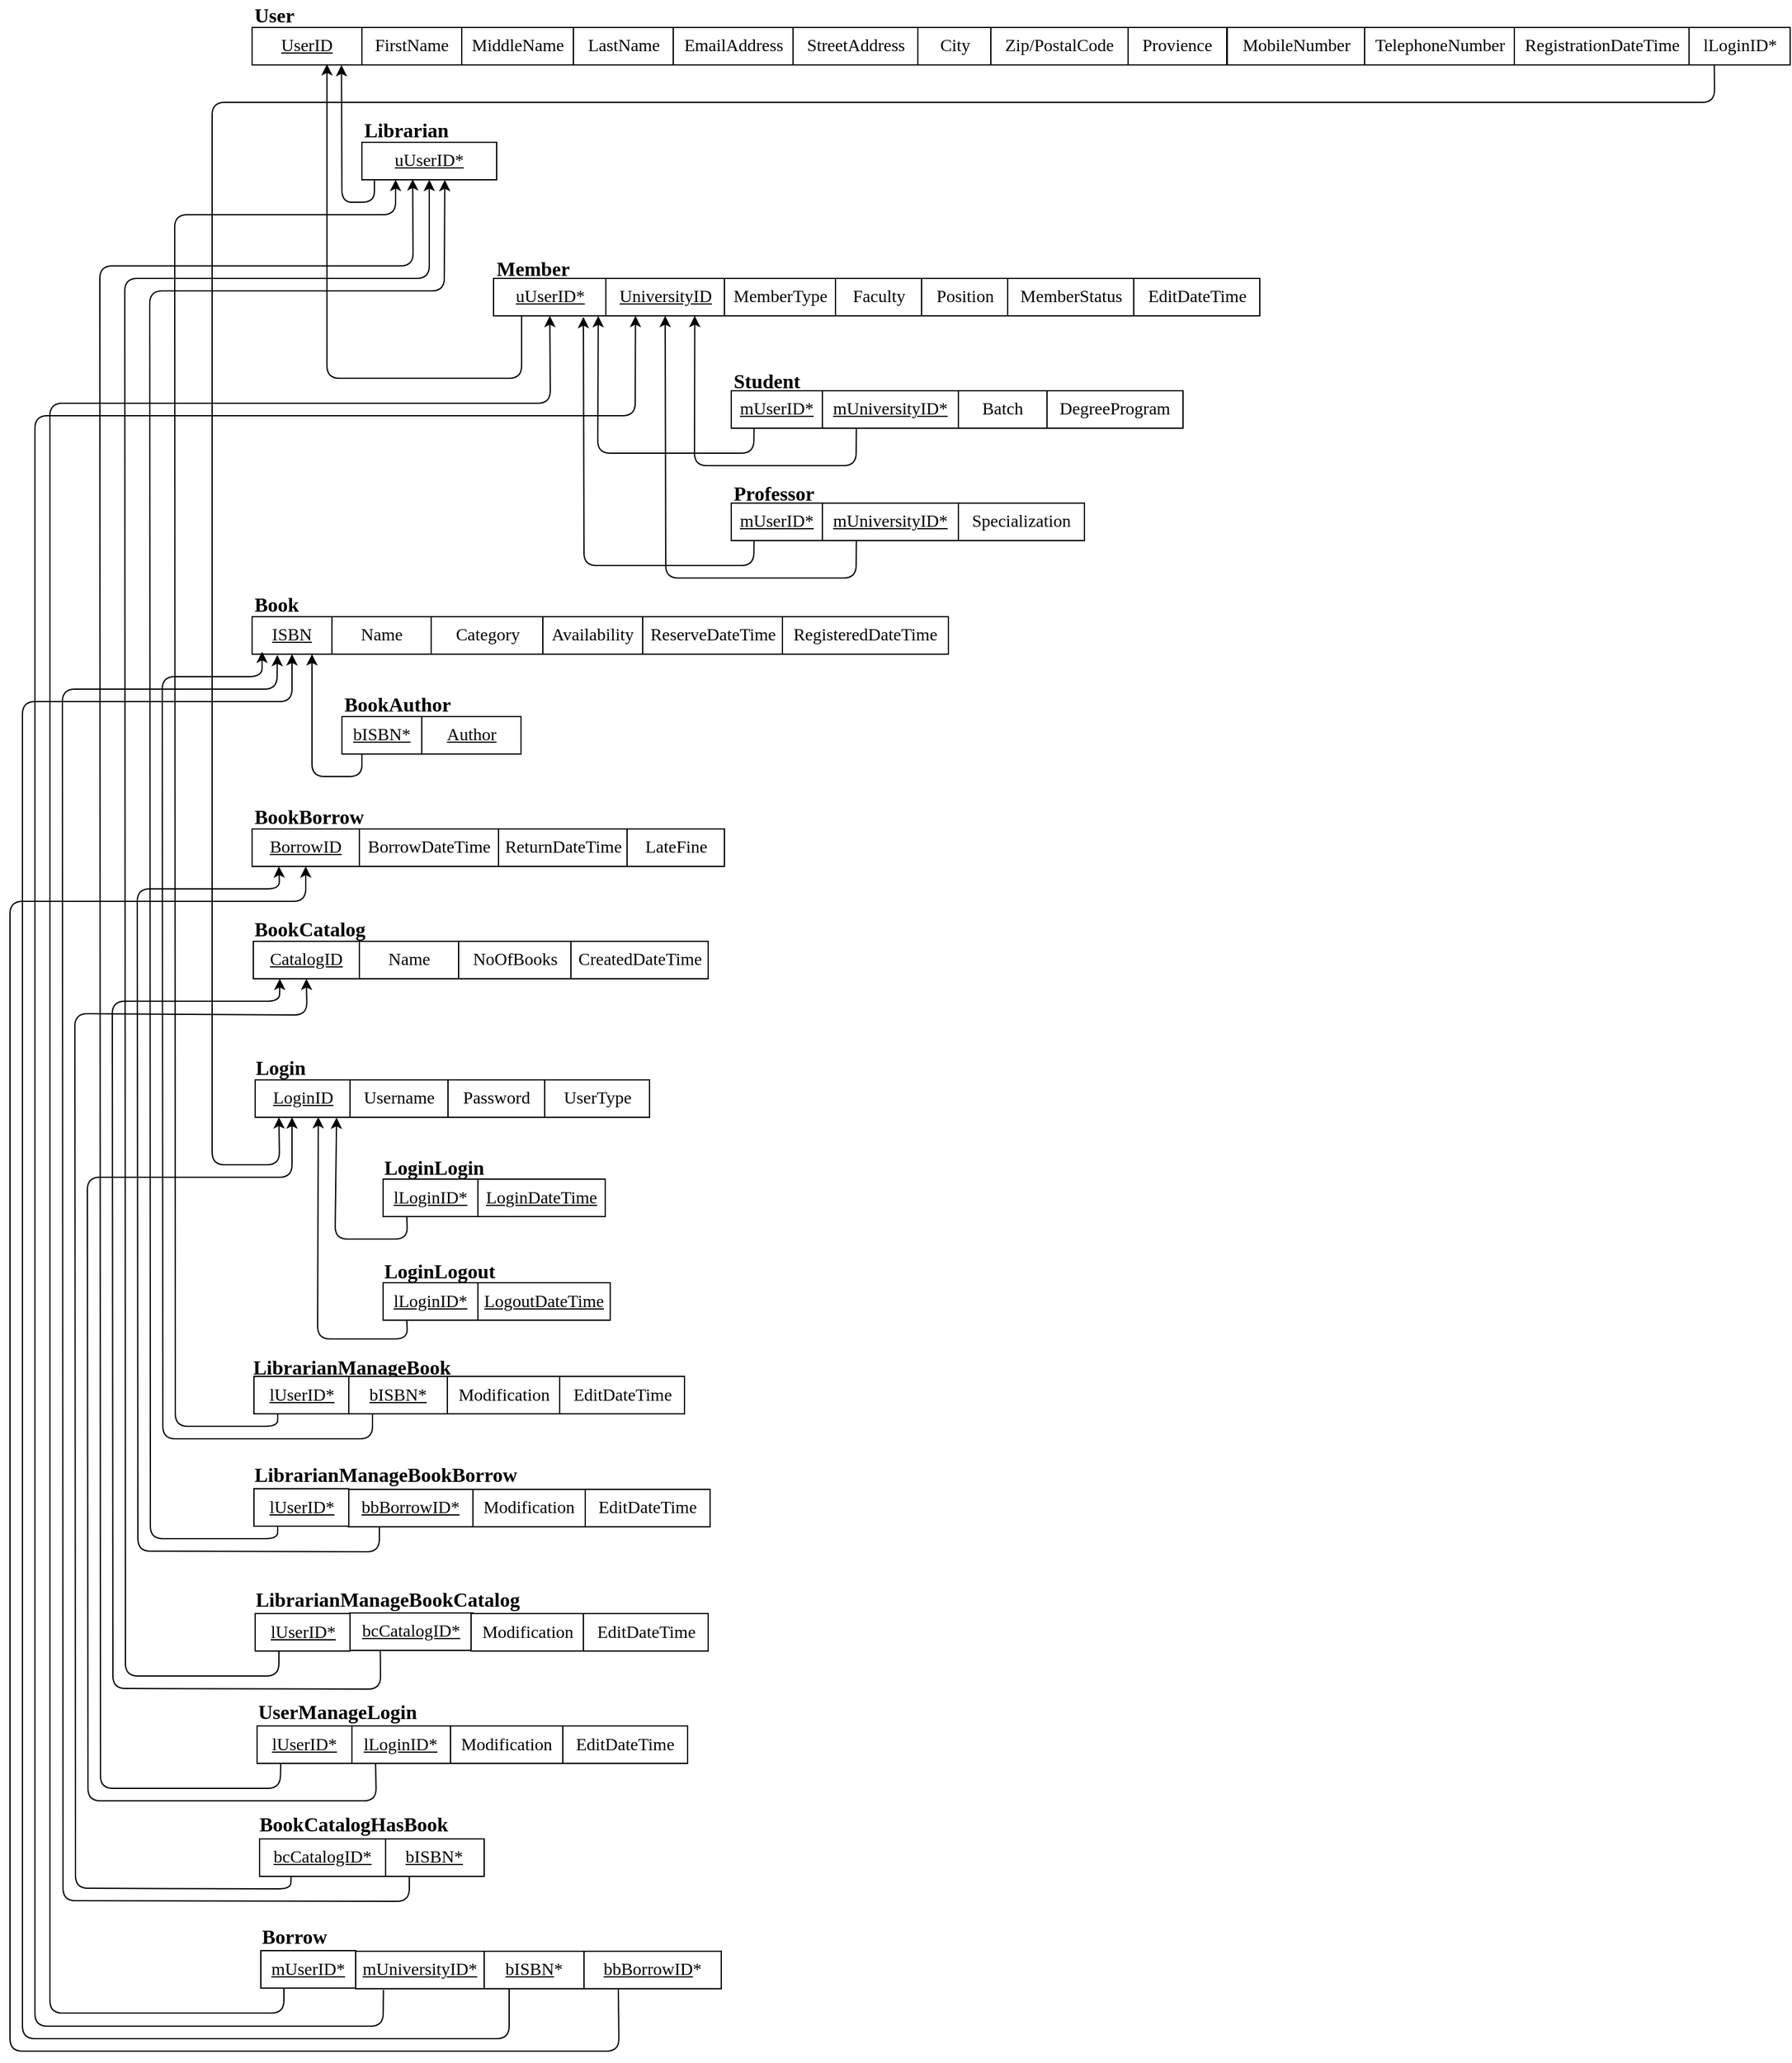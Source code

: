 <mxfile version="12.2.2" type="device" pages="1"><diagram id="SJPYlTRgL_fRr1sSaaFf" name="Page-1"><mxGraphModel dx="805" dy="462" grid="1" gridSize="10" guides="1" tooltips="1" connect="1" arrows="1" fold="1" page="1" pageScale="1" pageWidth="1500" pageHeight="1689" math="0" shadow="0"><root><mxCell id="0"/><mxCell id="1" parent="0"/><mxCell id="bHV69W7bN7Klbik5Nrds-2" value="&lt;font face=&quot;Times New Roman&quot;&gt;User&lt;/font&gt;" style="text;html=1;resizable=0;points=[];autosize=1;align=left;verticalAlign=top;spacingTop=-4;fontSize=16;fontStyle=1" parent="1" vertex="1"><mxGeometry x="224" y="27" width="50" height="20" as="geometry"/></mxCell><mxCell id="bHV69W7bN7Klbik5Nrds-3" value="FirstName" style="rounded=0;whiteSpace=wrap;html=1;fontSize=14;fontFamily=Times New Roman;" parent="1" vertex="1"><mxGeometry x="312" y="49" width="80" height="30" as="geometry"/></mxCell><mxCell id="bHV69W7bN7Klbik5Nrds-4" value="MiddleName" style="rounded=0;whiteSpace=wrap;html=1;fontSize=14;fontFamily=Times New Roman;" parent="1" vertex="1"><mxGeometry x="392" y="49" width="90" height="30" as="geometry"/></mxCell><mxCell id="bHV69W7bN7Klbik5Nrds-5" value="LastName" style="rounded=0;whiteSpace=wrap;html=1;fontSize=14;fontFamily=Times New Roman;" parent="1" vertex="1"><mxGeometry x="481.5" y="49" width="80" height="30" as="geometry"/></mxCell><mxCell id="bHV69W7bN7Klbik5Nrds-6" value="EmailAddress" style="rounded=0;whiteSpace=wrap;html=1;fontSize=14;fontFamily=Times New Roman;" parent="1" vertex="1"><mxGeometry x="561.5" y="49" width="96" height="30" as="geometry"/></mxCell><mxCell id="bHV69W7bN7Klbik5Nrds-7" value="MobileNumber" style="rounded=0;whiteSpace=wrap;html=1;fontSize=14;fontFamily=Times New Roman;" parent="1" vertex="1"><mxGeometry x="1005.5" y="49" width="110" height="30" as="geometry"/></mxCell><mxCell id="bHV69W7bN7Klbik5Nrds-8" value="UserID" style="rounded=0;whiteSpace=wrap;html=1;fontSize=14;fontFamily=Times New Roman;fontStyle=4" parent="1" vertex="1"><mxGeometry x="224" y="49" width="88" height="30" as="geometry"/></mxCell><mxCell id="bHV69W7bN7Klbik5Nrds-13" value="TelephoneNumber" style="rounded=0;whiteSpace=wrap;html=1;fontSize=14;fontFamily=Times New Roman;" parent="1" vertex="1"><mxGeometry x="1115.5" y="49" width="120" height="30" as="geometry"/></mxCell><mxCell id="bHV69W7bN7Klbik5Nrds-14" value="StreetAddress" style="rounded=0;whiteSpace=wrap;html=1;fontSize=14;fontFamily=Times New Roman;" parent="1" vertex="1"><mxGeometry x="657.5" y="49" width="100" height="30" as="geometry"/></mxCell><mxCell id="bHV69W7bN7Klbik5Nrds-15" value="City" style="rounded=0;whiteSpace=wrap;html=1;fontSize=14;fontFamily=Times New Roman;" parent="1" vertex="1"><mxGeometry x="757.5" y="49" width="59" height="30" as="geometry"/></mxCell><mxCell id="bHV69W7bN7Klbik5Nrds-16" value="Provience" style="rounded=0;whiteSpace=wrap;html=1;fontSize=14;fontFamily=Times New Roman;" parent="1" vertex="1"><mxGeometry x="926" y="49" width="79" height="30" as="geometry"/></mxCell><mxCell id="bHV69W7bN7Klbik5Nrds-17" value="Zip/PostalCode" style="rounded=0;whiteSpace=wrap;html=1;fontSize=14;fontFamily=Times New Roman;" parent="1" vertex="1"><mxGeometry x="816" y="49" width="110" height="30" as="geometry"/></mxCell><mxCell id="bHV69W7bN7Klbik5Nrds-18" value="RegistrationDateTime" style="rounded=0;whiteSpace=wrap;html=1;fontSize=14;fontFamily=Times New Roman;" parent="1" vertex="1"><mxGeometry x="1235.5" y="49" width="140" height="30" as="geometry"/></mxCell><mxCell id="bHV69W7bN7Klbik5Nrds-19" value="&lt;font face=&quot;Times New Roman&quot;&gt;Librarian&lt;/font&gt;" style="text;html=1;resizable=0;points=[];autosize=1;align=left;verticalAlign=top;spacingTop=-4;fontSize=16;fontStyle=1" parent="1" vertex="1"><mxGeometry x="312" y="119" width="70" height="20" as="geometry"/></mxCell><mxCell id="bHV69W7bN7Klbik5Nrds-22" value="uUserID*" style="rounded=0;whiteSpace=wrap;html=1;fontSize=14;fontFamily=Times New Roman;fontStyle=4" parent="1" vertex="1"><mxGeometry x="312" y="141" width="108" height="30" as="geometry"/></mxCell><mxCell id="bHV69W7bN7Klbik5Nrds-23" value="&lt;font face=&quot;Times New Roman&quot;&gt;Member&lt;/font&gt;" style="text;html=1;resizable=0;points=[];autosize=1;align=left;verticalAlign=top;spacingTop=-4;fontSize=16;fontStyle=1" parent="1" vertex="1"><mxGeometry x="417.5" y="230" width="70" height="20" as="geometry"/></mxCell><mxCell id="bHV69W7bN7Klbik5Nrds-24" value="UniversityID" style="rounded=0;whiteSpace=wrap;html=1;fontSize=14;fontFamily=Times New Roman;fontStyle=4" parent="1" vertex="1"><mxGeometry x="507.5" y="250" width="95" height="30" as="geometry"/></mxCell><mxCell id="bHV69W7bN7Klbik5Nrds-25" value="Faculty" style="rounded=0;whiteSpace=wrap;html=1;fontSize=14;fontFamily=Times New Roman;" parent="1" vertex="1"><mxGeometry x="691.5" y="250" width="69" height="30" as="geometry"/></mxCell><mxCell id="bHV69W7bN7Klbik5Nrds-26" value="MemberType" style="rounded=0;whiteSpace=wrap;html=1;fontSize=14;fontFamily=Times New Roman;" parent="1" vertex="1"><mxGeometry x="602.5" y="250" width="89" height="30" as="geometry"/></mxCell><mxCell id="bHV69W7bN7Klbik5Nrds-27" value="Position" style="rounded=0;whiteSpace=wrap;html=1;fontSize=14;fontFamily=Times New Roman;" parent="1" vertex="1"><mxGeometry x="760.5" y="250" width="69" height="30" as="geometry"/></mxCell><mxCell id="bHV69W7bN7Klbik5Nrds-28" value="MemberStatus" style="rounded=0;whiteSpace=wrap;html=1;fontSize=14;fontFamily=Times New Roman;" parent="1" vertex="1"><mxGeometry x="829.5" y="250" width="101" height="30" as="geometry"/></mxCell><mxCell id="bHV69W7bN7Klbik5Nrds-29" value="EditDateTime" style="rounded=0;whiteSpace=wrap;html=1;fontSize=14;fontFamily=Times New Roman;" parent="1" vertex="1"><mxGeometry x="930.5" y="250" width="101" height="30" as="geometry"/></mxCell><mxCell id="bHV69W7bN7Klbik5Nrds-30" value="uUserID*" style="rounded=0;whiteSpace=wrap;html=1;fontSize=14;fontFamily=Times New Roman;fontStyle=4" parent="1" vertex="1"><mxGeometry x="417.5" y="250" width="90" height="30" as="geometry"/></mxCell><mxCell id="bHV69W7bN7Klbik5Nrds-32" value="&lt;font face=&quot;Times New Roman&quot;&gt;Student&lt;/font&gt;" style="text;html=1;resizable=0;points=[];autosize=1;align=left;verticalAlign=top;spacingTop=-4;fontSize=16;fontStyle=1" parent="1" vertex="1"><mxGeometry x="607.5" y="320" width="60" height="20" as="geometry"/></mxCell><mxCell id="bHV69W7bN7Klbik5Nrds-33" value="mUniversityID*" style="rounded=0;whiteSpace=wrap;html=1;fontSize=14;fontFamily=Times New Roman;fontStyle=4" parent="1" vertex="1"><mxGeometry x="681" y="340" width="109" height="30" as="geometry"/></mxCell><mxCell id="bHV69W7bN7Klbik5Nrds-34" value="DegreeProgram" style="rounded=0;whiteSpace=wrap;html=1;fontSize=14;fontFamily=Times New Roman;" parent="1" vertex="1"><mxGeometry x="861" y="340" width="109" height="30" as="geometry"/></mxCell><mxCell id="bHV69W7bN7Klbik5Nrds-35" value="Batch" style="rounded=0;whiteSpace=wrap;html=1;fontSize=14;fontFamily=Times New Roman;" parent="1" vertex="1"><mxGeometry x="790" y="340" width="71" height="30" as="geometry"/></mxCell><mxCell id="bHV69W7bN7Klbik5Nrds-36" value="mUserID*" style="rounded=0;whiteSpace=wrap;html=1;fontSize=14;fontFamily=Times New Roman;fontStyle=4" parent="1" vertex="1"><mxGeometry x="608" y="340" width="73" height="30" as="geometry"/></mxCell><mxCell id="bHV69W7bN7Klbik5Nrds-39" value="&lt;font face=&quot;Times New Roman&quot;&gt;Professor&lt;/font&gt;" style="text;html=1;resizable=0;points=[];autosize=1;align=left;verticalAlign=top;spacingTop=-4;fontSize=16;fontStyle=1" parent="1" vertex="1"><mxGeometry x="607.5" y="410" width="80" height="20" as="geometry"/></mxCell><mxCell id="bHV69W7bN7Klbik5Nrds-40" value="mUniversityID*" style="rounded=0;whiteSpace=wrap;html=1;fontSize=14;fontFamily=Times New Roman;fontStyle=4" parent="1" vertex="1"><mxGeometry x="681" y="430" width="109" height="30" as="geometry"/></mxCell><mxCell id="bHV69W7bN7Klbik5Nrds-42" value="Specialization" style="rounded=0;whiteSpace=wrap;html=1;fontSize=14;fontFamily=Times New Roman;" parent="1" vertex="1"><mxGeometry x="790" y="430" width="101" height="30" as="geometry"/></mxCell><mxCell id="bHV69W7bN7Klbik5Nrds-43" value="mUserID*" style="rounded=0;whiteSpace=wrap;html=1;fontSize=14;fontFamily=Times New Roman;fontStyle=4" parent="1" vertex="1"><mxGeometry x="608" y="430" width="73" height="30" as="geometry"/></mxCell><mxCell id="bHV69W7bN7Klbik5Nrds-45" value="" style="endArrow=classic;html=1;entryX=0.814;entryY=1.004;entryDx=0;entryDy=0;entryPerimeter=0;exitX=0.093;exitY=1.022;exitDx=0;exitDy=0;exitPerimeter=0;" parent="1" source="bHV69W7bN7Klbik5Nrds-22" target="bHV69W7bN7Klbik5Nrds-8" edge="1"><mxGeometry width="50" height="50" relative="1" as="geometry"><mxPoint x="152" y="259" as="sourcePoint"/><mxPoint x="202" y="209" as="targetPoint"/><Array as="points"><mxPoint x="322" y="189"/><mxPoint x="296" y="189"/></Array></mxGeometry></mxCell><mxCell id="bHV69W7bN7Klbik5Nrds-46" value="" style="endArrow=classic;html=1;entryX=0.682;entryY=0.981;entryDx=0;entryDy=0;entryPerimeter=0;exitX=0.25;exitY=1;exitDx=0;exitDy=0;" parent="1" source="bHV69W7bN7Klbik5Nrds-30" target="bHV69W7bN7Klbik5Nrds-8" edge="1"><mxGeometry width="50" height="50" relative="1" as="geometry"><mxPoint x="338.0" y="181" as="sourcePoint"/><mxPoint x="286.096" y="89.12" as="targetPoint"/><Array as="points"><mxPoint x="440" y="330"/><mxPoint x="284" y="330"/></Array></mxGeometry></mxCell><mxCell id="bHV69W7bN7Klbik5Nrds-47" value="" style="endArrow=classic;html=1;exitX=0.25;exitY=1;exitDx=0;exitDy=0;entryX=0.932;entryY=1.005;entryDx=0;entryDy=0;entryPerimeter=0;" parent="1" source="bHV69W7bN7Klbik5Nrds-36" target="bHV69W7bN7Klbik5Nrds-30" edge="1"><mxGeometry width="50" height="50" relative="1" as="geometry"><mxPoint x="443.5" y="290" as="sourcePoint"/><mxPoint x="507.5" y="300" as="targetPoint"/><Array as="points"><mxPoint x="626" y="390"/><mxPoint x="501" y="390"/></Array></mxGeometry></mxCell><mxCell id="bHV69W7bN7Klbik5Nrds-48" value="" style="endArrow=classic;html=1;entryX=0.8;entryY=1.028;entryDx=0;entryDy=0;exitX=0.25;exitY=1;exitDx=0;exitDy=0;entryPerimeter=0;" parent="1" source="bHV69W7bN7Klbik5Nrds-43" target="bHV69W7bN7Klbik5Nrds-30" edge="1"><mxGeometry width="50" height="50" relative="1" as="geometry"><mxPoint x="507.5" y="390" as="sourcePoint"/><mxPoint x="366.828" y="119.49" as="targetPoint"/><Array as="points"><mxPoint x="626" y="480"/><mxPoint x="490" y="480"/></Array></mxGeometry></mxCell><mxCell id="bHV69W7bN7Klbik5Nrds-49" value="" style="endArrow=classic;html=1;entryX=0.75;entryY=1;entryDx=0;entryDy=0;exitX=0.25;exitY=1;exitDx=0;exitDy=0;" parent="1" source="bHV69W7bN7Klbik5Nrds-33" target="bHV69W7bN7Klbik5Nrds-24" edge="1"><mxGeometry width="50" height="50" relative="1" as="geometry"><mxPoint x="589.5" y="367" as="sourcePoint"/><mxPoint x="537.596" y="275.12" as="targetPoint"/><Array as="points"><mxPoint x="708" y="400"/><mxPoint x="578.5" y="400"/></Array></mxGeometry></mxCell><mxCell id="bHV69W7bN7Klbik5Nrds-51" value="" style="endArrow=classic;html=1;exitX=0.25;exitY=1;exitDx=0;exitDy=0;" parent="1" source="bHV69W7bN7Klbik5Nrds-40" target="bHV69W7bN7Klbik5Nrds-24" edge="1"><mxGeometry width="50" height="50" relative="1" as="geometry"><mxPoint x="705.25" y="380" as="sourcePoint"/><mxPoint x="562.75" y="290" as="targetPoint"/><Array as="points"><mxPoint x="708" y="490"/><mxPoint x="555.5" y="490"/></Array></mxGeometry></mxCell><mxCell id="bHV69W7bN7Klbik5Nrds-52" value="&lt;font face=&quot;Times New Roman&quot;&gt;Book&lt;/font&gt;" style="text;html=1;resizable=0;points=[];autosize=1;align=left;verticalAlign=top;spacingTop=-4;fontSize=16;fontStyle=1" parent="1" vertex="1"><mxGeometry x="224" y="499" width="50" height="20" as="geometry"/></mxCell><mxCell id="bHV69W7bN7Klbik5Nrds-53" value="Name" style="rounded=0;whiteSpace=wrap;html=1;fontSize=14;fontFamily=Times New Roman;" parent="1" vertex="1"><mxGeometry x="287.5" y="521" width="80" height="30" as="geometry"/></mxCell><mxCell id="bHV69W7bN7Klbik5Nrds-54" value="Category" style="rounded=0;whiteSpace=wrap;html=1;fontSize=14;fontFamily=Times New Roman;" parent="1" vertex="1"><mxGeometry x="367.5" y="521" width="90" height="30" as="geometry"/></mxCell><mxCell id="bHV69W7bN7Klbik5Nrds-55" value="Availability" style="rounded=0;whiteSpace=wrap;html=1;fontSize=14;fontFamily=Times New Roman;" parent="1" vertex="1"><mxGeometry x="457" y="521" width="80" height="30" as="geometry"/></mxCell><mxCell id="bHV69W7bN7Klbik5Nrds-56" value="ReserveDateTime" style="rounded=0;whiteSpace=wrap;html=1;fontSize=14;fontFamily=Times New Roman;" parent="1" vertex="1"><mxGeometry x="537" y="521" width="113" height="30" as="geometry"/></mxCell><mxCell id="bHV69W7bN7Klbik5Nrds-57" value="ISBN" style="rounded=0;whiteSpace=wrap;html=1;fontSize=14;fontFamily=Times New Roman;fontStyle=4" parent="1" vertex="1"><mxGeometry x="224" y="521" width="64" height="30" as="geometry"/></mxCell><mxCell id="bHV69W7bN7Klbik5Nrds-58" value="RegisteredDateTime" style="rounded=0;whiteSpace=wrap;html=1;fontSize=14;fontFamily=Times New Roman;" parent="1" vertex="1"><mxGeometry x="649" y="521" width="133" height="30" as="geometry"/></mxCell><mxCell id="bHV69W7bN7Klbik5Nrds-59" value="&lt;font face=&quot;Times New Roman&quot;&gt;BookAuthor&lt;/font&gt;" style="text;html=1;resizable=0;points=[];autosize=1;align=left;verticalAlign=top;spacingTop=-4;fontSize=16;fontStyle=1" parent="1" vertex="1"><mxGeometry x="296" y="579" width="100" height="20" as="geometry"/></mxCell><mxCell id="bHV69W7bN7Klbik5Nrds-60" value="&lt;u&gt;Author&lt;/u&gt;" style="rounded=0;whiteSpace=wrap;html=1;fontSize=14;fontFamily=Times New Roman;" parent="1" vertex="1"><mxGeometry x="359.5" y="601" width="80" height="30" as="geometry"/></mxCell><mxCell id="bHV69W7bN7Klbik5Nrds-61" value="bISBN*" style="rounded=0;whiteSpace=wrap;html=1;fontSize=14;fontFamily=Times New Roman;fontStyle=4" parent="1" vertex="1"><mxGeometry x="296" y="601" width="64" height="30" as="geometry"/></mxCell><mxCell id="bHV69W7bN7Klbik5Nrds-62" value="" style="endArrow=classic;html=1;entryX=0.75;entryY=1;entryDx=0;entryDy=0;exitX=0.25;exitY=1;exitDx=0;exitDy=0;" parent="1" source="bHV69W7bN7Klbik5Nrds-61" target="bHV69W7bN7Klbik5Nrds-57" edge="1"><mxGeometry width="50" height="50" relative="1" as="geometry"><mxPoint x="567.75" y="439" as="sourcePoint"/><mxPoint x="401.5" y="259.0" as="targetPoint"/><Array as="points"><mxPoint x="312" y="649"/><mxPoint x="272" y="649"/></Array></mxGeometry></mxCell><mxCell id="Y3E1s8Jyo-hEr1M96dVR-1" value="&lt;font face=&quot;Times New Roman&quot;&gt;BookBorrow&lt;/font&gt;" style="text;html=1;resizable=0;points=[];autosize=1;align=left;verticalAlign=top;spacingTop=-4;fontSize=16;fontStyle=1" parent="1" vertex="1"><mxGeometry x="224" y="669" width="100" height="20" as="geometry"/></mxCell><mxCell id="Y3E1s8Jyo-hEr1M96dVR-2" value="BorrowDateTime" style="rounded=0;whiteSpace=wrap;html=1;fontSize=14;fontFamily=Times New Roman;" parent="1" vertex="1"><mxGeometry x="309.5" y="691" width="112" height="30" as="geometry"/></mxCell><mxCell id="Y3E1s8Jyo-hEr1M96dVR-3" value="ReturnDateTime" style="rounded=0;whiteSpace=wrap;html=1;fontSize=14;fontFamily=Times New Roman;" parent="1" vertex="1"><mxGeometry x="421.5" y="691" width="103" height="30" as="geometry"/></mxCell><mxCell id="Y3E1s8Jyo-hEr1M96dVR-4" value="BorrowID" style="rounded=0;whiteSpace=wrap;html=1;fontSize=14;fontFamily=Times New Roman;fontStyle=4" parent="1" vertex="1"><mxGeometry x="224" y="691" width="86" height="30" as="geometry"/></mxCell><mxCell id="Y3E1s8Jyo-hEr1M96dVR-5" value="LateFine" style="rounded=0;whiteSpace=wrap;html=1;fontSize=14;fontFamily=Times New Roman;" parent="1" vertex="1"><mxGeometry x="524.5" y="691" width="78" height="30" as="geometry"/></mxCell><mxCell id="Y3E1s8Jyo-hEr1M96dVR-6" value="&lt;font face=&quot;Times New Roman&quot;&gt;BookCatalog&lt;/font&gt;" style="text;html=1;resizable=0;points=[];autosize=1;align=left;verticalAlign=top;spacingTop=-4;fontSize=16;fontStyle=1" parent="1" vertex="1"><mxGeometry x="224" y="759" width="100" height="20" as="geometry"/></mxCell><mxCell id="Y3E1s8Jyo-hEr1M96dVR-7" value="Name" style="rounded=0;whiteSpace=wrap;html=1;fontSize=14;fontFamily=Times New Roman;" parent="1" vertex="1"><mxGeometry x="309.5" y="781" width="80" height="30" as="geometry"/></mxCell><mxCell id="Y3E1s8Jyo-hEr1M96dVR-8" value="NoOfBooks" style="rounded=0;whiteSpace=wrap;html=1;fontSize=14;fontFamily=Times New Roman;" parent="1" vertex="1"><mxGeometry x="389.5" y="781" width="90" height="30" as="geometry"/></mxCell><mxCell id="Y3E1s8Jyo-hEr1M96dVR-9" value="CatalogID" style="rounded=0;whiteSpace=wrap;html=1;fontSize=14;fontFamily=Times New Roman;fontStyle=4" parent="1" vertex="1"><mxGeometry x="225" y="781" width="85" height="30" as="geometry"/></mxCell><mxCell id="Y3E1s8Jyo-hEr1M96dVR-11" value="CreatedDateTime" style="rounded=0;whiteSpace=wrap;html=1;fontSize=14;fontFamily=Times New Roman;" parent="1" vertex="1"><mxGeometry x="479.5" y="781" width="110" height="30" as="geometry"/></mxCell><mxCell id="Y3E1s8Jyo-hEr1M96dVR-12" value="&lt;font face=&quot;Times New Roman&quot;&gt;Login&lt;/font&gt;" style="text;html=1;resizable=0;points=[];autosize=1;align=left;verticalAlign=top;spacingTop=-4;fontSize=16;fontStyle=1" parent="1" vertex="1"><mxGeometry x="225" y="870" width="50" height="20" as="geometry"/></mxCell><mxCell id="Y3E1s8Jyo-hEr1M96dVR-13" value="Username" style="rounded=0;whiteSpace=wrap;html=1;fontSize=14;fontFamily=Times New Roman;" parent="1" vertex="1"><mxGeometry x="301.5" y="892" width="80" height="30" as="geometry"/></mxCell><mxCell id="Y3E1s8Jyo-hEr1M96dVR-14" value="Password" style="rounded=0;whiteSpace=wrap;html=1;fontSize=14;fontFamily=Times New Roman;" parent="1" vertex="1"><mxGeometry x="381" y="892" width="78" height="30" as="geometry"/></mxCell><mxCell id="Y3E1s8Jyo-hEr1M96dVR-15" value="LoginID" style="rounded=0;whiteSpace=wrap;html=1;fontSize=14;fontFamily=Times New Roman;fontStyle=4" parent="1" vertex="1"><mxGeometry x="226.5" y="892" width="76" height="30" as="geometry"/></mxCell><mxCell id="Y3E1s8Jyo-hEr1M96dVR-16" value="UserType" style="rounded=0;whiteSpace=wrap;html=1;fontSize=14;fontFamily=Times New Roman;" parent="1" vertex="1"><mxGeometry x="458.5" y="892" width="84" height="30" as="geometry"/></mxCell><mxCell id="Y3E1s8Jyo-hEr1M96dVR-18" value="lLoginID*" style="rounded=0;whiteSpace=wrap;html=1;fontSize=14;fontFamily=Times New Roman;" parent="1" vertex="1"><mxGeometry x="1375.5" y="49" width="81" height="30" as="geometry"/></mxCell><mxCell id="Y3E1s8Jyo-hEr1M96dVR-19" value="" style="endArrow=classic;html=1;exitX=0.25;exitY=1;exitDx=0;exitDy=0;entryX=0.25;entryY=1;entryDx=0;entryDy=0;" parent="1" source="Y3E1s8Jyo-hEr1M96dVR-18" target="Y3E1s8Jyo-hEr1M96dVR-15" edge="1"><mxGeometry width="50" height="50" relative="1" as="geometry"><mxPoint x="1212" y="219" as="sourcePoint"/><mxPoint x="1262" y="169" as="targetPoint"/><Array as="points"><mxPoint x="1396" y="109"/><mxPoint x="192" y="109"/><mxPoint x="192" y="960"/><mxPoint x="246" y="960"/></Array></mxGeometry></mxCell><mxCell id="Y3E1s8Jyo-hEr1M96dVR-20" value="&lt;font face=&quot;Times New Roman&quot;&gt;LibrarianManageBook&lt;/font&gt;" style="text;html=1;resizable=0;points=[];autosize=1;align=left;verticalAlign=top;spacingTop=-4;fontSize=16;fontStyle=1" parent="1" vertex="1"><mxGeometry x="223" y="1109.5" width="160" height="20" as="geometry"/></mxCell><mxCell id="Y3E1s8Jyo-hEr1M96dVR-21" value="&lt;u&gt;bISBN*&lt;/u&gt;" style="rounded=0;whiteSpace=wrap;html=1;fontSize=14;fontFamily=Times New Roman;" parent="1" vertex="1"><mxGeometry x="300.5" y="1129.5" width="80" height="30" as="geometry"/></mxCell><mxCell id="Y3E1s8Jyo-hEr1M96dVR-22" value="lUserID*" style="rounded=0;whiteSpace=wrap;html=1;fontSize=14;fontFamily=Times New Roman;fontStyle=4" parent="1" vertex="1"><mxGeometry x="225.5" y="1129.5" width="76" height="30" as="geometry"/></mxCell><mxCell id="Y3E1s8Jyo-hEr1M96dVR-23" value="Modification" style="rounded=0;whiteSpace=wrap;html=1;fontSize=14;fontFamily=Times New Roman;" parent="1" vertex="1"><mxGeometry x="380.5" y="1129.5" width="90" height="30" as="geometry"/></mxCell><mxCell id="Y3E1s8Jyo-hEr1M96dVR-24" value="EditDateTime" style="rounded=0;whiteSpace=wrap;html=1;fontSize=14;fontFamily=Times New Roman;" parent="1" vertex="1"><mxGeometry x="470.5" y="1129.5" width="100" height="30" as="geometry"/></mxCell><mxCell id="Y3E1s8Jyo-hEr1M96dVR-25" value="" style="endArrow=classic;html=1;entryX=0.25;entryY=1;entryDx=0;entryDy=0;exitX=0.25;exitY=1;exitDx=0;exitDy=0;" parent="1" source="Y3E1s8Jyo-hEr1M96dVR-22" target="bHV69W7bN7Klbik5Nrds-22" edge="1"><mxGeometry width="50" height="50" relative="1" as="geometry"><mxPoint x="242" y="991.5" as="sourcePoint"/><mxPoint x="202" y="911.5" as="targetPoint"/><Array as="points"><mxPoint x="244.5" y="1169.5"/><mxPoint x="162.5" y="1169.5"/><mxPoint x="162" y="199"/><mxPoint x="339" y="199"/></Array></mxGeometry></mxCell><mxCell id="Y3E1s8Jyo-hEr1M96dVR-26" value="" style="endArrow=classic;html=1;exitX=0.25;exitY=1;exitDx=0;exitDy=0;entryX=0.125;entryY=0.933;entryDx=0;entryDy=0;entryPerimeter=0;" parent="1" source="Y3E1s8Jyo-hEr1M96dVR-21" target="bHV69W7bN7Klbik5Nrds-57" edge="1"><mxGeometry width="50" height="50" relative="1" as="geometry"><mxPoint x="256" y="1001" as="sourcePoint"/><mxPoint x="232" y="575.857" as="targetPoint"/><Array as="points"><mxPoint x="320.5" y="1179.5"/><mxPoint x="152.5" y="1179.5"/><mxPoint x="152" y="569"/><mxPoint x="232" y="569"/></Array></mxGeometry></mxCell><mxCell id="Y3E1s8Jyo-hEr1M96dVR-27" value="&lt;font face=&quot;Times New Roman&quot;&gt;LibrarianManageBookBorrow&lt;/font&gt;" style="text;html=1;resizable=0;points=[];autosize=1;align=left;verticalAlign=top;spacingTop=-4;fontSize=16;fontStyle=1" parent="1" vertex="1"><mxGeometry x="224" y="1195.5" width="210" height="20" as="geometry"/></mxCell><mxCell id="Y3E1s8Jyo-hEr1M96dVR-28" value="&lt;u&gt;bbBorrowID*&lt;/u&gt;" style="rounded=0;whiteSpace=wrap;html=1;fontSize=14;fontFamily=Times New Roman;" parent="1" vertex="1"><mxGeometry x="301" y="1220" width="100" height="30" as="geometry"/></mxCell><mxCell id="Y3E1s8Jyo-hEr1M96dVR-29" value="lUserID*" style="rounded=0;whiteSpace=wrap;html=1;fontSize=14;fontFamily=Times New Roman;fontStyle=4" parent="1" vertex="1"><mxGeometry x="225.5" y="1219.5" width="76" height="30" as="geometry"/></mxCell><mxCell id="Y3E1s8Jyo-hEr1M96dVR-30" value="Modification" style="rounded=0;whiteSpace=wrap;html=1;fontSize=14;fontFamily=Times New Roman;" parent="1" vertex="1"><mxGeometry x="401" y="1220" width="90" height="30" as="geometry"/></mxCell><mxCell id="Y3E1s8Jyo-hEr1M96dVR-31" value="EditDateTime" style="rounded=0;whiteSpace=wrap;html=1;fontSize=14;fontFamily=Times New Roman;" parent="1" vertex="1"><mxGeometry x="491" y="1220" width="100" height="30" as="geometry"/></mxCell><mxCell id="Y3E1s8Jyo-hEr1M96dVR-32" value="&lt;font face=&quot;Times New Roman&quot;&gt;LibrarianManageBookCatalog&lt;/font&gt;" style="text;html=1;resizable=0;points=[];autosize=1;align=left;verticalAlign=top;spacingTop=-4;fontSize=16;fontStyle=1" parent="1" vertex="1"><mxGeometry x="225" y="1295.5" width="210" height="20" as="geometry"/></mxCell><mxCell id="Y3E1s8Jyo-hEr1M96dVR-33" value="&lt;u&gt;bcCatalogID*&lt;/u&gt;" style="rounded=0;whiteSpace=wrap;html=1;fontSize=14;fontFamily=Times New Roman;" parent="1" vertex="1"><mxGeometry x="302" y="1319" width="99" height="30" as="geometry"/></mxCell><mxCell id="Y3E1s8Jyo-hEr1M96dVR-34" value="lUserID*" style="rounded=0;whiteSpace=wrap;html=1;fontSize=14;fontFamily=Times New Roman;fontStyle=4" parent="1" vertex="1"><mxGeometry x="226.5" y="1319.5" width="76" height="30" as="geometry"/></mxCell><mxCell id="Y3E1s8Jyo-hEr1M96dVR-35" value="Modification" style="rounded=0;whiteSpace=wrap;html=1;fontSize=14;fontFamily=Times New Roman;" parent="1" vertex="1"><mxGeometry x="399.5" y="1319.5" width="90" height="30" as="geometry"/></mxCell><mxCell id="Y3E1s8Jyo-hEr1M96dVR-36" value="EditDateTime" style="rounded=0;whiteSpace=wrap;html=1;fontSize=14;fontFamily=Times New Roman;" parent="1" vertex="1"><mxGeometry x="489.5" y="1319.5" width="100" height="30" as="geometry"/></mxCell><mxCell id="Y3E1s8Jyo-hEr1M96dVR-37" value="" style="endArrow=classic;html=1;exitX=0.25;exitY=1;exitDx=0;exitDy=0;entryX=0.615;entryY=1.005;entryDx=0;entryDy=0;entryPerimeter=0;" parent="1" source="Y3E1s8Jyo-hEr1M96dVR-29" target="bHV69W7bN7Klbik5Nrds-22" edge="1"><mxGeometry width="50" height="50" relative="1" as="geometry"><mxPoint x="192" y="1099" as="sourcePoint"/><mxPoint x="162" y="979" as="targetPoint"/><Array as="points"><mxPoint x="244.5" y="1259.5"/><mxPoint x="142.5" y="1259.5"/><mxPoint x="142" y="260"/><mxPoint x="378" y="260"/></Array></mxGeometry></mxCell><mxCell id="Y3E1s8Jyo-hEr1M96dVR-38" value="" style="endArrow=classic;html=1;exitX=0.25;exitY=1;exitDx=0;exitDy=0;entryX=0.25;entryY=1;entryDx=0;entryDy=0;" parent="1" source="Y3E1s8Jyo-hEr1M96dVR-28" target="Y3E1s8Jyo-hEr1M96dVR-4" edge="1"><mxGeometry width="50" height="50" relative="1" as="geometry"><mxPoint x="132" y="1029" as="sourcePoint"/><mxPoint x="152" y="959" as="targetPoint"/><Array as="points"><mxPoint x="326" y="1270"/><mxPoint x="132.5" y="1269.5"/><mxPoint x="132" y="739"/><mxPoint x="246" y="739"/></Array></mxGeometry></mxCell><mxCell id="Y3E1s8Jyo-hEr1M96dVR-39" value="" style="endArrow=classic;html=1;exitX=0.25;exitY=1;exitDx=0;exitDy=0;entryX=0.5;entryY=1;entryDx=0;entryDy=0;" parent="1" source="Y3E1s8Jyo-hEr1M96dVR-34" target="bHV69W7bN7Klbik5Nrds-22" edge="1"><mxGeometry width="50" height="50" relative="1" as="geometry"><mxPoint x="122" y="1099" as="sourcePoint"/><mxPoint x="390" y="250" as="targetPoint"/><Array as="points"><mxPoint x="245.5" y="1369.5"/><mxPoint x="122.5" y="1369.5"/><mxPoint x="122" y="250"/><mxPoint x="366" y="250"/></Array></mxGeometry></mxCell><mxCell id="Y3E1s8Jyo-hEr1M96dVR-40" value="" style="endArrow=classic;html=1;entryX=0.25;entryY=1;entryDx=0;entryDy=0;exitX=0.25;exitY=1;exitDx=0;exitDy=0;" parent="1" source="Y3E1s8Jyo-hEr1M96dVR-33" target="Y3E1s8Jyo-hEr1M96dVR-9" edge="1"><mxGeometry width="50" height="50" relative="1" as="geometry"><mxPoint x="122" y="1119" as="sourcePoint"/><mxPoint x="172" y="1069" as="targetPoint"/><Array as="points"><mxPoint x="327" y="1380"/><mxPoint x="112.5" y="1379.5"/><mxPoint x="112" y="829"/><mxPoint x="246" y="829"/></Array></mxGeometry></mxCell><mxCell id="Y3E1s8Jyo-hEr1M96dVR-41" value="&lt;font face=&quot;Times New Roman&quot;&gt;BookCatalogHasBook&lt;/font&gt;" style="text;html=1;resizable=0;points=[];autosize=1;align=left;verticalAlign=top;spacingTop=-4;fontSize=16;fontStyle=1" parent="1" vertex="1"><mxGeometry x="228" y="1475.5" width="160" height="20" as="geometry"/></mxCell><mxCell id="Y3E1s8Jyo-hEr1M96dVR-42" value="&lt;u&gt;bISBN*&lt;/u&gt;" style="rounded=0;whiteSpace=wrap;html=1;fontSize=14;fontFamily=Times New Roman;" parent="1" vertex="1"><mxGeometry x="330" y="1500" width="80" height="30" as="geometry"/></mxCell><mxCell id="Y3E1s8Jyo-hEr1M96dVR-43" value="bcCatalogID*" style="rounded=0;whiteSpace=wrap;html=1;fontSize=14;fontFamily=Times New Roman;fontStyle=4" parent="1" vertex="1"><mxGeometry x="230" y="1500" width="101" height="30" as="geometry"/></mxCell><mxCell id="Y3E1s8Jyo-hEr1M96dVR-45" value="" style="endArrow=classic;html=1;exitX=0.25;exitY=1;exitDx=0;exitDy=0;entryX=0.5;entryY=1;entryDx=0;entryDy=0;" parent="1" source="Y3E1s8Jyo-hEr1M96dVR-43" target="Y3E1s8Jyo-hEr1M96dVR-9" edge="1"><mxGeometry width="50" height="50" relative="1" as="geometry"><mxPoint x="122" y="1289" as="sourcePoint"/><mxPoint x="172" y="1239" as="targetPoint"/><Array as="points"><mxPoint x="255" y="1540"/><mxPoint x="82.5" y="1539.5"/><mxPoint x="82" y="839"/><mxPoint x="268" y="840"/></Array></mxGeometry></mxCell><mxCell id="Y3E1s8Jyo-hEr1M96dVR-46" value="" style="endArrow=classic;html=1;exitX=0.25;exitY=1;exitDx=0;exitDy=0;entryX=0.316;entryY=1.022;entryDx=0;entryDy=0;entryPerimeter=0;" parent="1" source="Y3E1s8Jyo-hEr1M96dVR-42" target="bHV69W7bN7Klbik5Nrds-57" edge="1"><mxGeometry width="50" height="50" relative="1" as="geometry"><mxPoint x="82" y="1239" as="sourcePoint"/><mxPoint x="132" y="1189" as="targetPoint"/><Array as="points"><mxPoint x="350" y="1550"/><mxPoint x="72.5" y="1549.5"/><mxPoint x="72" y="579"/><mxPoint x="244" y="579"/></Array></mxGeometry></mxCell><mxCell id="Y3E1s8Jyo-hEr1M96dVR-51" value="&lt;font face=&quot;Times New Roman&quot;&gt;Borrow&lt;/font&gt;" style="text;html=1;resizable=0;points=[];autosize=1;align=left;verticalAlign=top;spacingTop=-4;fontSize=16;fontStyle=1" parent="1" vertex="1"><mxGeometry x="229.5" y="1565.5" width="60" height="20" as="geometry"/></mxCell><mxCell id="Y3E1s8Jyo-hEr1M96dVR-52" value="&lt;u&gt;bISBN&lt;/u&gt;*" style="rounded=0;whiteSpace=wrap;html=1;fontSize=14;fontFamily=Times New Roman;" parent="1" vertex="1"><mxGeometry x="410" y="1590" width="80" height="30" as="geometry"/></mxCell><mxCell id="Y3E1s8Jyo-hEr1M96dVR-53" value="mUserID*" style="rounded=0;whiteSpace=wrap;html=1;fontSize=14;fontFamily=Times New Roman;fontStyle=4" parent="1" vertex="1"><mxGeometry x="231" y="1589.5" width="76" height="30" as="geometry"/></mxCell><mxCell id="Y3E1s8Jyo-hEr1M96dVR-54" value="&lt;u&gt;bbBorrowID&lt;/u&gt;*" style="rounded=0;whiteSpace=wrap;html=1;fontSize=14;fontFamily=Times New Roman;" parent="1" vertex="1"><mxGeometry x="490" y="1590" width="110" height="30" as="geometry"/></mxCell><mxCell id="Y3E1s8Jyo-hEr1M96dVR-55" value="" style="endArrow=classic;html=1;exitX=0.25;exitY=1;exitDx=0;exitDy=0;" parent="1" edge="1" target="bHV69W7bN7Klbik5Nrds-30"><mxGeometry width="50" height="50" relative="1" as="geometry"><mxPoint x="249.5" y="1619.5" as="sourcePoint"/><mxPoint x="220" y="160" as="targetPoint"/><Array as="points"><mxPoint x="249.5" y="1639.5"/><mxPoint x="62" y="1639.5"/><mxPoint x="62" y="350"/><mxPoint x="463" y="350"/></Array></mxGeometry></mxCell><mxCell id="Y3E1s8Jyo-hEr1M96dVR-56" value="" style="endArrow=classic;html=1;exitX=0.25;exitY=1;exitDx=0;exitDy=0;entryX=0.5;entryY=1;entryDx=0;entryDy=0;" parent="1" source="Y3E1s8Jyo-hEr1M96dVR-52" target="bHV69W7bN7Klbik5Nrds-57" edge="1"><mxGeometry width="50" height="50" relative="1" as="geometry"><mxPoint x="62" y="1369" as="sourcePoint"/><mxPoint x="142" y="1229" as="targetPoint"/><Array as="points"><mxPoint x="430" y="1660"/><mxPoint x="40" y="1660"/><mxPoint x="40" y="589"/><mxPoint x="256" y="589"/></Array></mxGeometry></mxCell><mxCell id="Y3E1s8Jyo-hEr1M96dVR-57" value="" style="endArrow=classic;html=1;exitX=0.25;exitY=1;exitDx=0;exitDy=0;entryX=0.5;entryY=1;entryDx=0;entryDy=0;" parent="1" source="Y3E1s8Jyo-hEr1M96dVR-54" target="Y3E1s8Jyo-hEr1M96dVR-4" edge="1"><mxGeometry width="50" height="50" relative="1" as="geometry"><mxPoint x="42" y="1409" as="sourcePoint"/><mxPoint x="92" y="1359" as="targetPoint"/><Array as="points"><mxPoint x="518" y="1670"/><mxPoint x="30" y="1670"/><mxPoint x="30" y="749"/><mxPoint x="267" y="749"/></Array></mxGeometry></mxCell><mxCell id="Y3E1s8Jyo-hEr1M96dVR-58" value="&lt;font face=&quot;Times New Roman&quot;&gt;UserManageLogin&lt;/font&gt;" style="text;html=1;resizable=0;points=[];autosize=1;align=left;verticalAlign=top;spacingTop=-4;fontSize=16;fontStyle=1" parent="1" vertex="1"><mxGeometry x="226.5" y="1385.5" width="140" height="20" as="geometry"/></mxCell><mxCell id="Y3E1s8Jyo-hEr1M96dVR-59" value="&lt;u&gt;lLoginID*&lt;/u&gt;" style="rounded=0;whiteSpace=wrap;html=1;fontSize=14;fontFamily=Times New Roman;" parent="1" vertex="1"><mxGeometry x="303" y="1409.5" width="80" height="30" as="geometry"/></mxCell><mxCell id="Y3E1s8Jyo-hEr1M96dVR-60" value="lUserID*" style="rounded=0;whiteSpace=wrap;html=1;fontSize=14;fontFamily=Times New Roman;fontStyle=4" parent="1" vertex="1"><mxGeometry x="228" y="1409.5" width="76" height="30" as="geometry"/></mxCell><mxCell id="Y3E1s8Jyo-hEr1M96dVR-61" value="Modification" style="rounded=0;whiteSpace=wrap;html=1;fontSize=14;fontFamily=Times New Roman;" parent="1" vertex="1"><mxGeometry x="383" y="1409.5" width="90" height="30" as="geometry"/></mxCell><mxCell id="Y3E1s8Jyo-hEr1M96dVR-62" value="EditDateTime" style="rounded=0;whiteSpace=wrap;html=1;fontSize=14;fontFamily=Times New Roman;" parent="1" vertex="1"><mxGeometry x="473" y="1409.5" width="100" height="30" as="geometry"/></mxCell><mxCell id="Y3E1s8Jyo-hEr1M96dVR-74" value="" style="endArrow=classic;html=1;exitX=0.25;exitY=1;exitDx=0;exitDy=0;entryX=0.377;entryY=0.986;entryDx=0;entryDy=0;entryPerimeter=0;" parent="1" source="Y3E1s8Jyo-hEr1M96dVR-60" target="bHV69W7bN7Klbik5Nrds-22" edge="1"><mxGeometry width="50" height="50" relative="1" as="geometry"><mxPoint x="-38" y="1309" as="sourcePoint"/><mxPoint x="182" y="85.19" as="targetPoint"/><Array as="points"><mxPoint x="246.5" y="1459.5"/><mxPoint x="102.5" y="1459.5"/><mxPoint x="102" y="240"/><mxPoint x="353" y="240"/></Array></mxGeometry></mxCell><mxCell id="Y3E1s8Jyo-hEr1M96dVR-75" value="" style="endArrow=classic;html=1;exitX=0.25;exitY=1;exitDx=0;exitDy=0;entryX=0.388;entryY=1;entryDx=0;entryDy=0;entryPerimeter=0;" parent="1" source="Y3E1s8Jyo-hEr1M96dVR-59" target="Y3E1s8Jyo-hEr1M96dVR-15" edge="1"><mxGeometry width="50" height="50" relative="1" as="geometry"><mxPoint x="222" y="1349" as="sourcePoint"/><mxPoint x="230" y="970" as="targetPoint"/><Array as="points"><mxPoint x="323.5" y="1469.5"/><mxPoint x="92.5" y="1469.5"/><mxPoint x="92" y="970"/><mxPoint x="256" y="970"/></Array></mxGeometry></mxCell><mxCell id="uPrIAoKcdIPQGPLUKGuN-1" value="LoginDateTime" style="rounded=0;whiteSpace=wrap;html=1;fontSize=14;fontFamily=Times New Roman;fontStyle=4" parent="1" vertex="1"><mxGeometry x="405" y="971.5" width="102" height="30" as="geometry"/></mxCell><mxCell id="uPrIAoKcdIPQGPLUKGuN-2" value="LogoutDateTime" style="rounded=0;whiteSpace=wrap;html=1;fontSize=14;fontFamily=Times New Roman;fontStyle=4" parent="1" vertex="1"><mxGeometry x="405" y="1054.5" width="106" height="30" as="geometry"/></mxCell><mxCell id="uPrIAoKcdIPQGPLUKGuN-3" value="&lt;font face=&quot;Times New Roman&quot;&gt;LoginLogin&lt;/font&gt;" style="text;html=1;resizable=0;points=[];autosize=1;align=left;verticalAlign=top;spacingTop=-4;fontSize=16;fontStyle=1" parent="1" vertex="1"><mxGeometry x="327.5" y="949.5" width="90" height="20" as="geometry"/></mxCell><mxCell id="uPrIAoKcdIPQGPLUKGuN-5" value="lLoginID*" style="rounded=0;whiteSpace=wrap;html=1;fontSize=14;fontFamily=Times New Roman;fontStyle=4" parent="1" vertex="1"><mxGeometry x="329" y="971.5" width="76" height="30" as="geometry"/></mxCell><mxCell id="uPrIAoKcdIPQGPLUKGuN-7" value="&lt;font face=&quot;Times New Roman&quot;&gt;LoginLogout&lt;/font&gt;" style="text;html=1;resizable=0;points=[];autosize=1;align=left;verticalAlign=top;spacingTop=-4;fontSize=16;fontStyle=1" parent="1" vertex="1"><mxGeometry x="327.5" y="1032.5" width="100" height="20" as="geometry"/></mxCell><mxCell id="uPrIAoKcdIPQGPLUKGuN-8" value="lLoginID*" style="rounded=0;whiteSpace=wrap;html=1;fontSize=14;fontFamily=Times New Roman;fontStyle=4" parent="1" vertex="1"><mxGeometry x="329" y="1054.5" width="76" height="30" as="geometry"/></mxCell><mxCell id="uPrIAoKcdIPQGPLUKGuN-11" value="" style="endArrow=classic;html=1;entryX=0.858;entryY=1.006;entryDx=0;entryDy=0;entryPerimeter=0;exitX=0.25;exitY=1;exitDx=0;exitDy=0;" parent="1" source="uPrIAoKcdIPQGPLUKGuN-5" target="Y3E1s8Jyo-hEr1M96dVR-15" edge="1"><mxGeometry width="50" height="50" relative="1" as="geometry"><mxPoint x="251.5" y="1019.5" as="sourcePoint"/><mxPoint x="301.5" y="969.5" as="targetPoint"/><Array as="points"><mxPoint x="348.5" y="1019.5"/><mxPoint x="290.5" y="1019.5"/></Array></mxGeometry></mxCell><mxCell id="uPrIAoKcdIPQGPLUKGuN-12" value="" style="endArrow=classic;html=1;entryX=0.665;entryY=0.991;entryDx=0;entryDy=0;entryPerimeter=0;exitX=0.25;exitY=1;exitDx=0;exitDy=0;" parent="1" source="uPrIAoKcdIPQGPLUKGuN-8" target="Y3E1s8Jyo-hEr1M96dVR-15" edge="1"><mxGeometry width="50" height="50" relative="1" as="geometry"><mxPoint x="221.5" y="1029.5" as="sourcePoint"/><mxPoint x="271.5" y="979.5" as="targetPoint"/><Array as="points"><mxPoint x="348.5" y="1099.5"/><mxPoint x="276.5" y="1099.5"/></Array></mxGeometry></mxCell><mxCell id="iyDgn3tzBCNK_ZJX-WG4-3" value="mUniversityID*" style="rounded=0;whiteSpace=wrap;html=1;fontSize=14;fontFamily=Times New Roman;fontStyle=4" vertex="1" parent="1"><mxGeometry x="307" y="1590" width="103" height="30" as="geometry"/></mxCell><mxCell id="iyDgn3tzBCNK_ZJX-WG4-4" value="" style="endArrow=classic;html=1;exitX=0.216;exitY=1.029;exitDx=0;exitDy=0;exitPerimeter=0;entryX=0.25;entryY=1;entryDx=0;entryDy=0;" edge="1" parent="1" source="iyDgn3tzBCNK_ZJX-WG4-3" target="bHV69W7bN7Klbik5Nrds-24"><mxGeometry width="50" height="50" relative="1" as="geometry"><mxPoint x="20" y="1610" as="sourcePoint"/><mxPoint x="70" y="1560" as="targetPoint"/><Array as="points"><mxPoint x="329" y="1650"/><mxPoint x="50" y="1650"/><mxPoint x="50" y="360"/><mxPoint x="531" y="360"/></Array></mxGeometry></mxCell></root></mxGraphModel></diagram></mxfile>